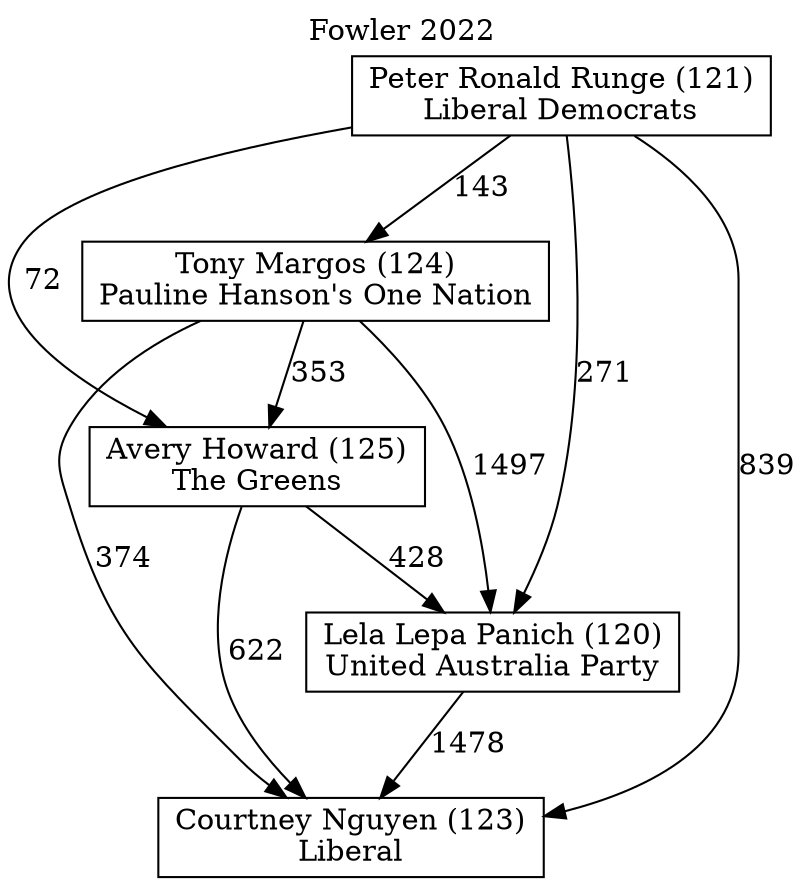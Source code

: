 // House preference flow
digraph "Courtney Nguyen (123)_Fowler_2022" {
	graph [label="Fowler 2022" labelloc=t mclimit=10]
	node [shape=box]
	"Courtney Nguyen (123)" [label="Courtney Nguyen (123)
Liberal"]
	"Lela Lepa Panich (120)" [label="Lela Lepa Panich (120)
United Australia Party"]
	"Avery Howard (125)" [label="Avery Howard (125)
The Greens"]
	"Tony Margos (124)" [label="Tony Margos (124)
Pauline Hanson's One Nation"]
	"Peter Ronald Runge (121)" [label="Peter Ronald Runge (121)
Liberal Democrats"]
	"Lela Lepa Panich (120)" -> "Courtney Nguyen (123)" [label=1478]
	"Avery Howard (125)" -> "Lela Lepa Panich (120)" [label=428]
	"Tony Margos (124)" -> "Avery Howard (125)" [label=353]
	"Peter Ronald Runge (121)" -> "Tony Margos (124)" [label=143]
	"Avery Howard (125)" -> "Courtney Nguyen (123)" [label=622]
	"Tony Margos (124)" -> "Courtney Nguyen (123)" [label=374]
	"Peter Ronald Runge (121)" -> "Courtney Nguyen (123)" [label=839]
	"Peter Ronald Runge (121)" -> "Avery Howard (125)" [label=72]
	"Tony Margos (124)" -> "Lela Lepa Panich (120)" [label=1497]
	"Peter Ronald Runge (121)" -> "Lela Lepa Panich (120)" [label=271]
}
